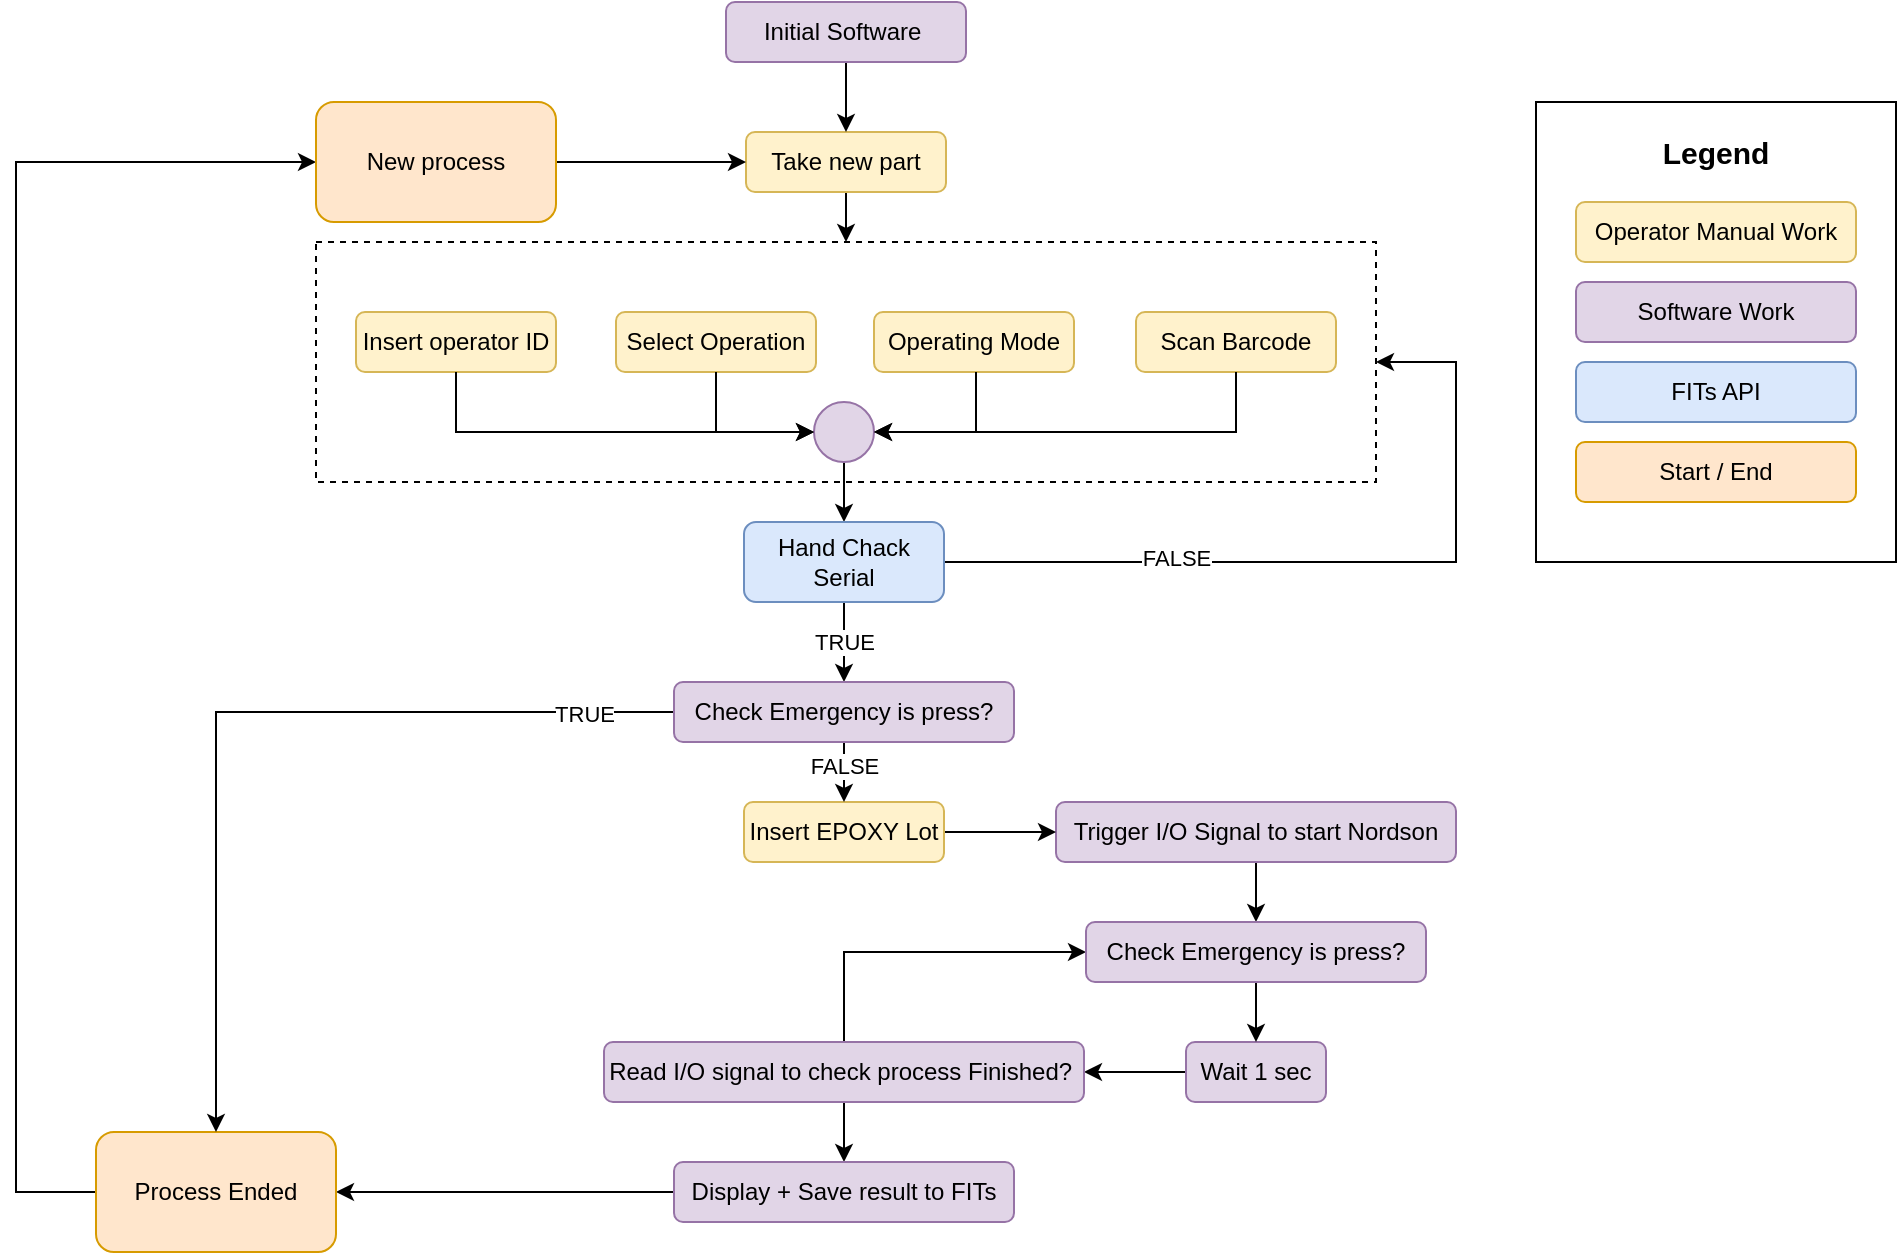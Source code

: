 <mxfile version="26.2.14">
  <diagram id="C5RBs43oDa-KdzZeNtuy" name="Page-1">
    <mxGraphModel dx="1182" dy="627" grid="1" gridSize="10" guides="1" tooltips="1" connect="1" arrows="1" fold="1" page="1" pageScale="1" pageWidth="1169" pageHeight="827" math="0" shadow="0">
      <root>
        <mxCell id="WIyWlLk6GJQsqaUBKTNV-0" />
        <mxCell id="WIyWlLk6GJQsqaUBKTNV-1" parent="WIyWlLk6GJQsqaUBKTNV-0" />
        <mxCell id="dBOtiUS-YEzEQUwPZ3wr-59" value="" style="rounded=0;whiteSpace=wrap;html=1;fillColor=none;dashed=1;" vertex="1" parent="WIyWlLk6GJQsqaUBKTNV-1">
          <mxGeometry x="230" y="190" width="530" height="120" as="geometry" />
        </mxCell>
        <mxCell id="vvCfSN2p8H2TE9x6Phsl-1" value="Insert operator ID" style="rounded=1;whiteSpace=wrap;html=1;fillColor=#fff2cc;strokeColor=#d6b656;" parent="WIyWlLk6GJQsqaUBKTNV-1" vertex="1">
          <mxGeometry x="250" y="225" width="100" height="30" as="geometry" />
        </mxCell>
        <mxCell id="dBOtiUS-YEzEQUwPZ3wr-102" value="" style="edgeStyle=orthogonalEdgeStyle;rounded=0;orthogonalLoop=1;jettySize=auto;html=1;" edge="1" parent="WIyWlLk6GJQsqaUBKTNV-1" source="dBOtiUS-YEzEQUwPZ3wr-0" target="dBOtiUS-YEzEQUwPZ3wr-96">
          <mxGeometry relative="1" as="geometry" />
        </mxCell>
        <mxCell id="dBOtiUS-YEzEQUwPZ3wr-0" value="Trigger I/O Signal to start Nordson" style="rounded=1;whiteSpace=wrap;html=1;fillColor=#e1d5e7;strokeColor=#9673a6;" vertex="1" parent="WIyWlLk6GJQsqaUBKTNV-1">
          <mxGeometry x="600" y="470" width="200" height="30" as="geometry" />
        </mxCell>
        <mxCell id="dBOtiUS-YEzEQUwPZ3wr-21" value="Select Operation" style="rounded=1;whiteSpace=wrap;html=1;fillColor=#fff2cc;strokeColor=#d6b656;" vertex="1" parent="WIyWlLk6GJQsqaUBKTNV-1">
          <mxGeometry x="380" y="225" width="100" height="30" as="geometry" />
        </mxCell>
        <mxCell id="dBOtiUS-YEzEQUwPZ3wr-22" value="Scan Barcode" style="rounded=1;whiteSpace=wrap;html=1;fillColor=#fff2cc;strokeColor=#d6b656;" vertex="1" parent="WIyWlLk6GJQsqaUBKTNV-1">
          <mxGeometry x="640" y="225" width="100" height="30" as="geometry" />
        </mxCell>
        <mxCell id="dBOtiUS-YEzEQUwPZ3wr-23" value="Operating Mode" style="rounded=1;whiteSpace=wrap;html=1;fillColor=#fff2cc;strokeColor=#d6b656;" vertex="1" parent="WIyWlLk6GJQsqaUBKTNV-1">
          <mxGeometry x="509" y="225" width="100" height="30" as="geometry" />
        </mxCell>
        <mxCell id="dBOtiUS-YEzEQUwPZ3wr-91" style="edgeStyle=orthogonalEdgeStyle;rounded=0;orthogonalLoop=1;jettySize=auto;html=1;entryX=0.5;entryY=0;entryDx=0;entryDy=0;" edge="1" parent="WIyWlLk6GJQsqaUBKTNV-1" source="dBOtiUS-YEzEQUwPZ3wr-25" target="dBOtiUS-YEzEQUwPZ3wr-34">
          <mxGeometry relative="1" as="geometry" />
        </mxCell>
        <mxCell id="dBOtiUS-YEzEQUwPZ3wr-25" value="" style="verticalLabelPosition=bottom;verticalAlign=top;html=1;shape=mxgraph.flowchart.on-page_reference;fillColor=#e1d5e7;strokeColor=#9673a6;" vertex="1" parent="WIyWlLk6GJQsqaUBKTNV-1">
          <mxGeometry x="479" y="270" width="30" height="30" as="geometry" />
        </mxCell>
        <mxCell id="dBOtiUS-YEzEQUwPZ3wr-27" style="edgeStyle=orthogonalEdgeStyle;rounded=0;orthogonalLoop=1;jettySize=auto;html=1;entryX=0;entryY=0.5;entryDx=0;entryDy=0;entryPerimeter=0;" edge="1" parent="WIyWlLk6GJQsqaUBKTNV-1" source="dBOtiUS-YEzEQUwPZ3wr-21" target="dBOtiUS-YEzEQUwPZ3wr-25">
          <mxGeometry relative="1" as="geometry" />
        </mxCell>
        <mxCell id="dBOtiUS-YEzEQUwPZ3wr-30" style="edgeStyle=orthogonalEdgeStyle;rounded=0;orthogonalLoop=1;jettySize=auto;html=1;entryX=0;entryY=0.5;entryDx=0;entryDy=0;entryPerimeter=0;" edge="1" parent="WIyWlLk6GJQsqaUBKTNV-1" source="vvCfSN2p8H2TE9x6Phsl-1" target="dBOtiUS-YEzEQUwPZ3wr-25">
          <mxGeometry relative="1" as="geometry">
            <Array as="points">
              <mxPoint x="300" y="285" />
            </Array>
          </mxGeometry>
        </mxCell>
        <mxCell id="dBOtiUS-YEzEQUwPZ3wr-31" style="edgeStyle=orthogonalEdgeStyle;rounded=0;orthogonalLoop=1;jettySize=auto;html=1;entryX=1;entryY=0.5;entryDx=0;entryDy=0;entryPerimeter=0;" edge="1" parent="WIyWlLk6GJQsqaUBKTNV-1" source="dBOtiUS-YEzEQUwPZ3wr-23" target="dBOtiUS-YEzEQUwPZ3wr-25">
          <mxGeometry relative="1" as="geometry">
            <Array as="points">
              <mxPoint x="560" y="285" />
            </Array>
          </mxGeometry>
        </mxCell>
        <mxCell id="dBOtiUS-YEzEQUwPZ3wr-32" style="edgeStyle=orthogonalEdgeStyle;rounded=0;orthogonalLoop=1;jettySize=auto;html=1;entryX=1;entryY=0.5;entryDx=0;entryDy=0;entryPerimeter=0;" edge="1" parent="WIyWlLk6GJQsqaUBKTNV-1" source="dBOtiUS-YEzEQUwPZ3wr-22" target="dBOtiUS-YEzEQUwPZ3wr-25">
          <mxGeometry relative="1" as="geometry">
            <Array as="points">
              <mxPoint x="690" y="285" />
            </Array>
          </mxGeometry>
        </mxCell>
        <mxCell id="dBOtiUS-YEzEQUwPZ3wr-54" value="" style="edgeStyle=orthogonalEdgeStyle;rounded=0;orthogonalLoop=1;jettySize=auto;html=1;" edge="1" parent="WIyWlLk6GJQsqaUBKTNV-1" source="dBOtiUS-YEzEQUwPZ3wr-34" target="dBOtiUS-YEzEQUwPZ3wr-89">
          <mxGeometry relative="1" as="geometry" />
        </mxCell>
        <mxCell id="dBOtiUS-YEzEQUwPZ3wr-58" value="TRUE" style="edgeLabel;html=1;align=center;verticalAlign=middle;resizable=0;points=[];" vertex="1" connectable="0" parent="dBOtiUS-YEzEQUwPZ3wr-54">
          <mxGeometry x="-0.308" y="-3" relative="1" as="geometry">
            <mxPoint x="3" y="6" as="offset" />
          </mxGeometry>
        </mxCell>
        <mxCell id="dBOtiUS-YEzEQUwPZ3wr-60" style="edgeStyle=orthogonalEdgeStyle;rounded=0;orthogonalLoop=1;jettySize=auto;html=1;entryX=1;entryY=0.5;entryDx=0;entryDy=0;" edge="1" parent="WIyWlLk6GJQsqaUBKTNV-1" source="dBOtiUS-YEzEQUwPZ3wr-34" target="dBOtiUS-YEzEQUwPZ3wr-59">
          <mxGeometry relative="1" as="geometry">
            <mxPoint x="760" y="345" as="targetPoint" />
            <Array as="points">
              <mxPoint x="800" y="350" />
              <mxPoint x="800" y="250" />
            </Array>
          </mxGeometry>
        </mxCell>
        <mxCell id="dBOtiUS-YEzEQUwPZ3wr-61" value="FALSE" style="edgeLabel;html=1;align=center;verticalAlign=middle;resizable=0;points=[];" vertex="1" connectable="0" parent="dBOtiUS-YEzEQUwPZ3wr-60">
          <mxGeometry x="-0.417" y="2" relative="1" as="geometry">
            <mxPoint as="offset" />
          </mxGeometry>
        </mxCell>
        <mxCell id="dBOtiUS-YEzEQUwPZ3wr-34" value="Hand Chack Serial" style="rounded=1;whiteSpace=wrap;html=1;fillColor=#dae8fc;strokeColor=#6c8ebf;" vertex="1" parent="WIyWlLk6GJQsqaUBKTNV-1">
          <mxGeometry x="444" y="330" width="100" height="40" as="geometry" />
        </mxCell>
        <mxCell id="dBOtiUS-YEzEQUwPZ3wr-46" value="" style="edgeStyle=orthogonalEdgeStyle;rounded=0;orthogonalLoop=1;jettySize=auto;html=1;" edge="1" parent="WIyWlLk6GJQsqaUBKTNV-1" source="dBOtiUS-YEzEQUwPZ3wr-43" target="dBOtiUS-YEzEQUwPZ3wr-45">
          <mxGeometry relative="1" as="geometry" />
        </mxCell>
        <mxCell id="dBOtiUS-YEzEQUwPZ3wr-43" value="Wait 1 sec" style="rounded=1;whiteSpace=wrap;html=1;fillColor=#e1d5e7;strokeColor=#9673a6;" vertex="1" parent="WIyWlLk6GJQsqaUBKTNV-1">
          <mxGeometry x="665" y="590" width="70" height="30" as="geometry" />
        </mxCell>
        <mxCell id="dBOtiUS-YEzEQUwPZ3wr-52" value="" style="edgeStyle=orthogonalEdgeStyle;rounded=0;orthogonalLoop=1;jettySize=auto;html=1;" edge="1" parent="WIyWlLk6GJQsqaUBKTNV-1" source="dBOtiUS-YEzEQUwPZ3wr-45" target="dBOtiUS-YEzEQUwPZ3wr-51">
          <mxGeometry relative="1" as="geometry" />
        </mxCell>
        <mxCell id="dBOtiUS-YEzEQUwPZ3wr-104" style="edgeStyle=orthogonalEdgeStyle;rounded=0;orthogonalLoop=1;jettySize=auto;html=1;entryX=0;entryY=0.5;entryDx=0;entryDy=0;" edge="1" parent="WIyWlLk6GJQsqaUBKTNV-1" source="dBOtiUS-YEzEQUwPZ3wr-45" target="dBOtiUS-YEzEQUwPZ3wr-96">
          <mxGeometry relative="1" as="geometry">
            <Array as="points">
              <mxPoint x="494" y="545" />
            </Array>
          </mxGeometry>
        </mxCell>
        <mxCell id="dBOtiUS-YEzEQUwPZ3wr-45" value="Read I/O signal to check process Finished?&amp;nbsp;" style="rounded=1;whiteSpace=wrap;html=1;fillColor=#e1d5e7;strokeColor=#9673a6;" vertex="1" parent="WIyWlLk6GJQsqaUBKTNV-1">
          <mxGeometry x="374" y="590" width="240" height="30" as="geometry" />
        </mxCell>
        <mxCell id="dBOtiUS-YEzEQUwPZ3wr-72" value="" style="edgeStyle=orthogonalEdgeStyle;rounded=0;orthogonalLoop=1;jettySize=auto;html=1;" edge="1" parent="WIyWlLk6GJQsqaUBKTNV-1" source="dBOtiUS-YEzEQUwPZ3wr-51" target="dBOtiUS-YEzEQUwPZ3wr-71">
          <mxGeometry relative="1" as="geometry" />
        </mxCell>
        <mxCell id="dBOtiUS-YEzEQUwPZ3wr-51" value="Display + Save result to FITs" style="rounded=1;whiteSpace=wrap;html=1;fillColor=#e1d5e7;strokeColor=#9673a6;" vertex="1" parent="WIyWlLk6GJQsqaUBKTNV-1">
          <mxGeometry x="409" y="650" width="170" height="30" as="geometry" />
        </mxCell>
        <mxCell id="dBOtiUS-YEzEQUwPZ3wr-101" value="" style="edgeStyle=orthogonalEdgeStyle;rounded=0;orthogonalLoop=1;jettySize=auto;html=1;" edge="1" parent="WIyWlLk6GJQsqaUBKTNV-1" source="dBOtiUS-YEzEQUwPZ3wr-53" target="dBOtiUS-YEzEQUwPZ3wr-0">
          <mxGeometry relative="1" as="geometry" />
        </mxCell>
        <mxCell id="dBOtiUS-YEzEQUwPZ3wr-53" value="Insert EPOXY Lot" style="rounded=1;whiteSpace=wrap;html=1;fillColor=#fff2cc;strokeColor=#d6b656;" vertex="1" parent="WIyWlLk6GJQsqaUBKTNV-1">
          <mxGeometry x="444" y="470" width="100" height="30" as="geometry" />
        </mxCell>
        <mxCell id="dBOtiUS-YEzEQUwPZ3wr-68" value="" style="group" vertex="1" connectable="0" parent="WIyWlLk6GJQsqaUBKTNV-1">
          <mxGeometry x="840" y="120" width="180" height="230" as="geometry" />
        </mxCell>
        <mxCell id="dBOtiUS-YEzEQUwPZ3wr-63" value="" style="rounded=0;whiteSpace=wrap;html=1;" vertex="1" parent="dBOtiUS-YEzEQUwPZ3wr-68">
          <mxGeometry width="180" height="230" as="geometry" />
        </mxCell>
        <mxCell id="dBOtiUS-YEzEQUwPZ3wr-64" value="&lt;b&gt;&lt;font style=&quot;font-size: 15px;&quot;&gt;Legend&lt;/font&gt;&lt;/b&gt;" style="text;html=1;align=center;verticalAlign=middle;whiteSpace=wrap;rounded=0;" vertex="1" parent="dBOtiUS-YEzEQUwPZ3wr-68">
          <mxGeometry x="60" y="10" width="60" height="30" as="geometry" />
        </mxCell>
        <mxCell id="dBOtiUS-YEzEQUwPZ3wr-65" value="Operator Manual Work" style="rounded=1;whiteSpace=wrap;html=1;fillColor=#fff2cc;strokeColor=#d6b656;" vertex="1" parent="dBOtiUS-YEzEQUwPZ3wr-68">
          <mxGeometry x="20" y="50" width="140" height="30" as="geometry" />
        </mxCell>
        <mxCell id="dBOtiUS-YEzEQUwPZ3wr-66" value="Software Work" style="rounded=1;whiteSpace=wrap;html=1;fillColor=#e1d5e7;strokeColor=#9673a6;" vertex="1" parent="dBOtiUS-YEzEQUwPZ3wr-68">
          <mxGeometry x="20" y="90" width="140" height="30" as="geometry" />
        </mxCell>
        <mxCell id="dBOtiUS-YEzEQUwPZ3wr-67" value="FITs API" style="rounded=1;whiteSpace=wrap;html=1;fillColor=#dae8fc;strokeColor=#6c8ebf;" vertex="1" parent="dBOtiUS-YEzEQUwPZ3wr-68">
          <mxGeometry x="20" y="130" width="140" height="30" as="geometry" />
        </mxCell>
        <mxCell id="dBOtiUS-YEzEQUwPZ3wr-81" value="Start / End" style="rounded=1;whiteSpace=wrap;html=1;fillColor=#ffe6cc;strokeColor=#d79b00;" vertex="1" parent="dBOtiUS-YEzEQUwPZ3wr-68">
          <mxGeometry x="20" y="170" width="140" height="30" as="geometry" />
        </mxCell>
        <mxCell id="dBOtiUS-YEzEQUwPZ3wr-79" style="edgeStyle=orthogonalEdgeStyle;rounded=0;orthogonalLoop=1;jettySize=auto;html=1;entryX=0;entryY=0.5;entryDx=0;entryDy=0;" edge="1" parent="WIyWlLk6GJQsqaUBKTNV-1" source="dBOtiUS-YEzEQUwPZ3wr-71" target="dBOtiUS-YEzEQUwPZ3wr-78">
          <mxGeometry relative="1" as="geometry">
            <Array as="points">
              <mxPoint x="80" y="665" />
              <mxPoint x="80" y="150" />
            </Array>
          </mxGeometry>
        </mxCell>
        <mxCell id="dBOtiUS-YEzEQUwPZ3wr-71" value="Process Ended" style="rounded=1;whiteSpace=wrap;html=1;fillColor=#ffe6cc;strokeColor=#d79b00;" vertex="1" parent="WIyWlLk6GJQsqaUBKTNV-1">
          <mxGeometry x="120" y="635" width="120" height="60" as="geometry" />
        </mxCell>
        <mxCell id="dBOtiUS-YEzEQUwPZ3wr-76" style="edgeStyle=orthogonalEdgeStyle;rounded=0;orthogonalLoop=1;jettySize=auto;html=1;entryX=0.5;entryY=0;entryDx=0;entryDy=0;" edge="1" parent="WIyWlLk6GJQsqaUBKTNV-1" source="dBOtiUS-YEzEQUwPZ3wr-74" target="dBOtiUS-YEzEQUwPZ3wr-59">
          <mxGeometry relative="1" as="geometry" />
        </mxCell>
        <mxCell id="dBOtiUS-YEzEQUwPZ3wr-74" value="Take new part" style="rounded=1;whiteSpace=wrap;html=1;fillColor=#fff2cc;strokeColor=#d6b656;" vertex="1" parent="WIyWlLk6GJQsqaUBKTNV-1">
          <mxGeometry x="445" y="135" width="100" height="30" as="geometry" />
        </mxCell>
        <mxCell id="dBOtiUS-YEzEQUwPZ3wr-80" value="" style="edgeStyle=orthogonalEdgeStyle;rounded=0;orthogonalLoop=1;jettySize=auto;html=1;" edge="1" parent="WIyWlLk6GJQsqaUBKTNV-1" source="dBOtiUS-YEzEQUwPZ3wr-78" target="dBOtiUS-YEzEQUwPZ3wr-74">
          <mxGeometry relative="1" as="geometry" />
        </mxCell>
        <mxCell id="dBOtiUS-YEzEQUwPZ3wr-78" value="New process" style="rounded=1;whiteSpace=wrap;html=1;fillColor=#ffe6cc;strokeColor=#d79b00;" vertex="1" parent="WIyWlLk6GJQsqaUBKTNV-1">
          <mxGeometry x="230" y="120" width="120" height="60" as="geometry" />
        </mxCell>
        <mxCell id="dBOtiUS-YEzEQUwPZ3wr-84" value="" style="edgeStyle=orthogonalEdgeStyle;rounded=0;orthogonalLoop=1;jettySize=auto;html=1;" edge="1" parent="WIyWlLk6GJQsqaUBKTNV-1" source="dBOtiUS-YEzEQUwPZ3wr-83" target="dBOtiUS-YEzEQUwPZ3wr-74">
          <mxGeometry relative="1" as="geometry" />
        </mxCell>
        <mxCell id="dBOtiUS-YEzEQUwPZ3wr-83" value="Initial Software&amp;nbsp;" style="rounded=1;whiteSpace=wrap;html=1;fillColor=#e1d5e7;strokeColor=#9673a6;" vertex="1" parent="WIyWlLk6GJQsqaUBKTNV-1">
          <mxGeometry x="435" y="70" width="120" height="30" as="geometry" />
        </mxCell>
        <mxCell id="dBOtiUS-YEzEQUwPZ3wr-92" style="edgeStyle=orthogonalEdgeStyle;rounded=0;orthogonalLoop=1;jettySize=auto;html=1;entryX=0.5;entryY=0;entryDx=0;entryDy=0;" edge="1" parent="WIyWlLk6GJQsqaUBKTNV-1" source="dBOtiUS-YEzEQUwPZ3wr-89" target="dBOtiUS-YEzEQUwPZ3wr-53">
          <mxGeometry relative="1" as="geometry" />
        </mxCell>
        <mxCell id="dBOtiUS-YEzEQUwPZ3wr-95" value="FALSE" style="edgeLabel;html=1;align=center;verticalAlign=middle;resizable=0;points=[];" vertex="1" connectable="0" parent="dBOtiUS-YEzEQUwPZ3wr-92">
          <mxGeometry x="0.281" relative="1" as="geometry">
            <mxPoint as="offset" />
          </mxGeometry>
        </mxCell>
        <mxCell id="dBOtiUS-YEzEQUwPZ3wr-97" style="edgeStyle=orthogonalEdgeStyle;rounded=0;orthogonalLoop=1;jettySize=auto;html=1;" edge="1" parent="WIyWlLk6GJQsqaUBKTNV-1" source="dBOtiUS-YEzEQUwPZ3wr-89" target="dBOtiUS-YEzEQUwPZ3wr-71">
          <mxGeometry relative="1" as="geometry" />
        </mxCell>
        <mxCell id="dBOtiUS-YEzEQUwPZ3wr-98" value="TRUE" style="edgeLabel;html=1;align=center;verticalAlign=middle;resizable=0;points=[];" vertex="1" connectable="0" parent="dBOtiUS-YEzEQUwPZ3wr-97">
          <mxGeometry x="-0.794" y="1" relative="1" as="geometry">
            <mxPoint as="offset" />
          </mxGeometry>
        </mxCell>
        <mxCell id="dBOtiUS-YEzEQUwPZ3wr-89" value="Check Emergency is press?" style="rounded=1;whiteSpace=wrap;html=1;fillColor=#e1d5e7;strokeColor=#9673a6;" vertex="1" parent="WIyWlLk6GJQsqaUBKTNV-1">
          <mxGeometry x="409" y="410" width="170" height="30" as="geometry" />
        </mxCell>
        <mxCell id="dBOtiUS-YEzEQUwPZ3wr-103" value="" style="edgeStyle=orthogonalEdgeStyle;rounded=0;orthogonalLoop=1;jettySize=auto;html=1;" edge="1" parent="WIyWlLk6GJQsqaUBKTNV-1" source="dBOtiUS-YEzEQUwPZ3wr-96" target="dBOtiUS-YEzEQUwPZ3wr-43">
          <mxGeometry relative="1" as="geometry" />
        </mxCell>
        <mxCell id="dBOtiUS-YEzEQUwPZ3wr-96" value="Check Emergency is press?" style="rounded=1;whiteSpace=wrap;html=1;fillColor=#e1d5e7;strokeColor=#9673a6;" vertex="1" parent="WIyWlLk6GJQsqaUBKTNV-1">
          <mxGeometry x="615" y="530" width="170" height="30" as="geometry" />
        </mxCell>
      </root>
    </mxGraphModel>
  </diagram>
</mxfile>
